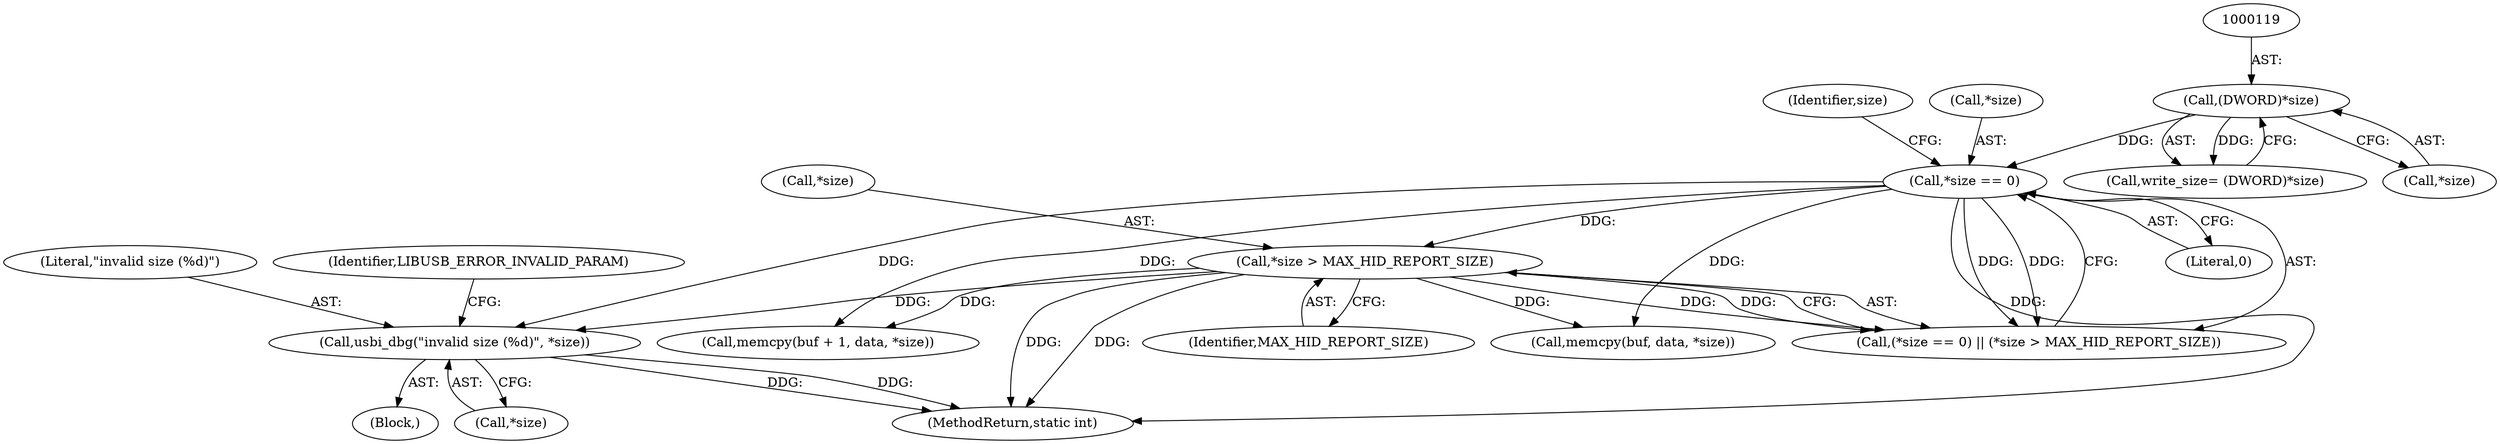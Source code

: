 digraph "1_Chrome_ac149a8d4371c0e01e0934fdd57b09e86f96b5b9_7@pointer" {
"1000142" [label="(Call,usbi_dbg(\"invalid size (%d)\", *size))"];
"1000133" [label="(Call,*size == 0)"];
"1000118" [label="(Call,(DWORD)*size)"];
"1000137" [label="(Call,*size > MAX_HID_REPORT_SIZE)"];
"1000136" [label="(Literal,0)"];
"1000116" [label="(Call,write_size= (DWORD)*size)"];
"1000200" [label="(Call,memcpy(buf + 1, data, *size))"];
"1000141" [label="(Block,)"];
"1000147" [label="(Identifier,LIBUSB_ERROR_INVALID_PARAM)"];
"1000209" [label="(Call,memcpy(buf, data, *size))"];
"1000139" [label="(Identifier,size)"];
"1000133" [label="(Call,*size == 0)"];
"1000142" [label="(Call,usbi_dbg(\"invalid size (%d)\", *size))"];
"1000281" [label="(MethodReturn,static int)"];
"1000137" [label="(Call,*size > MAX_HID_REPORT_SIZE)"];
"1000118" [label="(Call,(DWORD)*size)"];
"1000140" [label="(Identifier,MAX_HID_REPORT_SIZE)"];
"1000120" [label="(Call,*size)"];
"1000132" [label="(Call,(*size == 0) || (*size > MAX_HID_REPORT_SIZE))"];
"1000138" [label="(Call,*size)"];
"1000144" [label="(Call,*size)"];
"1000134" [label="(Call,*size)"];
"1000143" [label="(Literal,\"invalid size (%d)\")"];
"1000142" -> "1000141"  [label="AST: "];
"1000142" -> "1000144"  [label="CFG: "];
"1000143" -> "1000142"  [label="AST: "];
"1000144" -> "1000142"  [label="AST: "];
"1000147" -> "1000142"  [label="CFG: "];
"1000142" -> "1000281"  [label="DDG: "];
"1000142" -> "1000281"  [label="DDG: "];
"1000133" -> "1000142"  [label="DDG: "];
"1000137" -> "1000142"  [label="DDG: "];
"1000133" -> "1000132"  [label="AST: "];
"1000133" -> "1000136"  [label="CFG: "];
"1000134" -> "1000133"  [label="AST: "];
"1000136" -> "1000133"  [label="AST: "];
"1000139" -> "1000133"  [label="CFG: "];
"1000132" -> "1000133"  [label="CFG: "];
"1000133" -> "1000281"  [label="DDG: "];
"1000133" -> "1000132"  [label="DDG: "];
"1000133" -> "1000132"  [label="DDG: "];
"1000118" -> "1000133"  [label="DDG: "];
"1000133" -> "1000137"  [label="DDG: "];
"1000133" -> "1000200"  [label="DDG: "];
"1000133" -> "1000209"  [label="DDG: "];
"1000118" -> "1000116"  [label="AST: "];
"1000118" -> "1000120"  [label="CFG: "];
"1000119" -> "1000118"  [label="AST: "];
"1000120" -> "1000118"  [label="AST: "];
"1000116" -> "1000118"  [label="CFG: "];
"1000118" -> "1000116"  [label="DDG: "];
"1000137" -> "1000132"  [label="AST: "];
"1000137" -> "1000140"  [label="CFG: "];
"1000138" -> "1000137"  [label="AST: "];
"1000140" -> "1000137"  [label="AST: "];
"1000132" -> "1000137"  [label="CFG: "];
"1000137" -> "1000281"  [label="DDG: "];
"1000137" -> "1000281"  [label="DDG: "];
"1000137" -> "1000132"  [label="DDG: "];
"1000137" -> "1000132"  [label="DDG: "];
"1000137" -> "1000200"  [label="DDG: "];
"1000137" -> "1000209"  [label="DDG: "];
}
